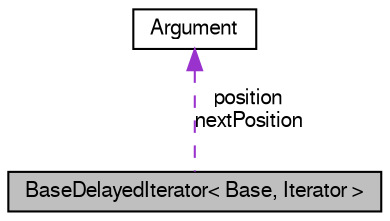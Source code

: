 digraph G
{
  edge [fontname="FreeSans",fontsize="10",labelfontname="FreeSans",labelfontsize="10"];
  node [fontname="FreeSans",fontsize="10",shape=record];
  Node1 [label="BaseDelayedIterator\< Base, Iterator \>",height=0.2,width=0.4,color="black", fillcolor="grey75", style="filled" fontcolor="black"];
  Node2 -> Node1 [dir=back,color="darkorchid3",fontsize="10",style="dashed",label="position\nnextPosition",fontname="FreeSans"];
  Node2 [label="Argument",height=0.2,width=0.4,color="black", fillcolor="white", style="filled",URL="$a00011.html",tooltip="Defines an argument for a mapping."];
}
